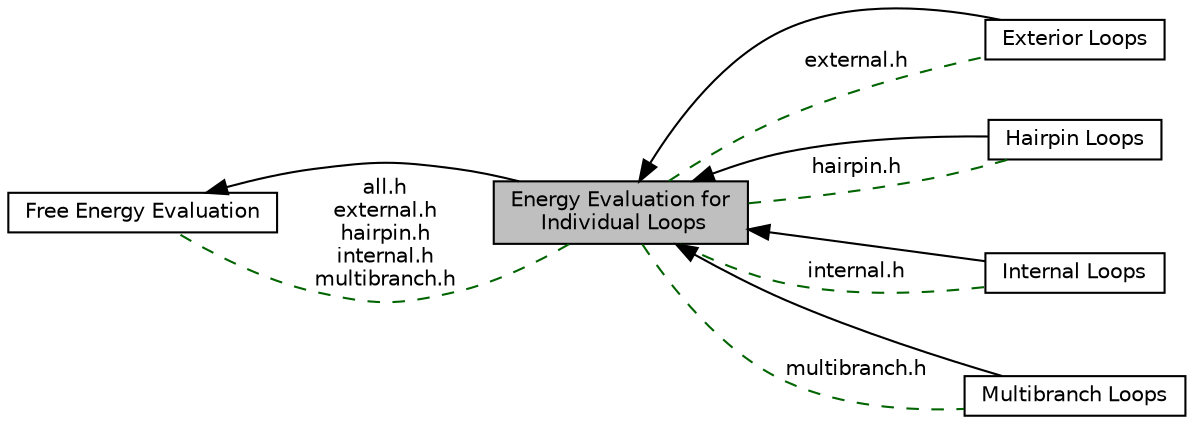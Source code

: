 digraph "Energy Evaluation for Individual Loops"
{
  bgcolor="transparent";
  edge [fontname="Helvetica",fontsize="10",labelfontname="Helvetica",labelfontsize="10"];
  node [fontname="Helvetica",fontsize="10",shape=box];
  rankdir=LR;
  Node2 [label="Free Energy Evaluation",height=0.2,width=0.4,color="black",URL="$group__eval.html",tooltip="Functions and variables related to free energy evaluation of sequence/structure pairs."];
  Node1 [label="Energy Evaluation for\l Individual Loops",height=0.2,width=0.4,color="black", fillcolor="grey75", style="filled", fontcolor="black",tooltip="Functions to evaluate the free energy of particular types of loops."];
  Node3 [label="Exterior Loops",height=0.2,width=0.4,color="black",URL="$group__eval__loops__ext.html",tooltip="Functions to evaluate the free energy contributions for exterior loops."];
  Node4 [label="Hairpin Loops",height=0.2,width=0.4,color="black",URL="$group__eval__loops__hp.html",tooltip="Functions to evaluate the free energy contributions for hairpin loops."];
  Node5 [label="Internal Loops",height=0.2,width=0.4,color="black",URL="$group__eval__loops__int.html",tooltip="Functions to evaluate the free energy contributions for internal loops."];
  Node6 [label="Multibranch Loops",height=0.2,width=0.4,color="black",URL="$group__eval__loops__mb.html",tooltip="Functions to evaluate the free energy contributions for mutlibranch loops."];
  Node2->Node1 [shape=plaintext, dir="back", style="solid"];
  Node1->Node3 [shape=plaintext, dir="back", style="solid"];
  Node1->Node4 [shape=plaintext, dir="back", style="solid"];
  Node1->Node5 [shape=plaintext, dir="back", style="solid"];
  Node1->Node6 [shape=plaintext, dir="back", style="solid"];
  Node1->Node2 [shape=plaintext, label="all.h\nexternal.h\nhairpin.h\ninternal.h\nmultibranch.h", color="darkgreen", dir="none", style="dashed"];
  Node1->Node3 [shape=plaintext, label="external.h", color="darkgreen", dir="none", style="dashed"];
  Node1->Node4 [shape=plaintext, label="hairpin.h", color="darkgreen", dir="none", style="dashed"];
  Node1->Node5 [shape=plaintext, label="internal.h", color="darkgreen", dir="none", style="dashed"];
  Node1->Node6 [shape=plaintext, label="multibranch.h", color="darkgreen", dir="none", style="dashed"];
}
